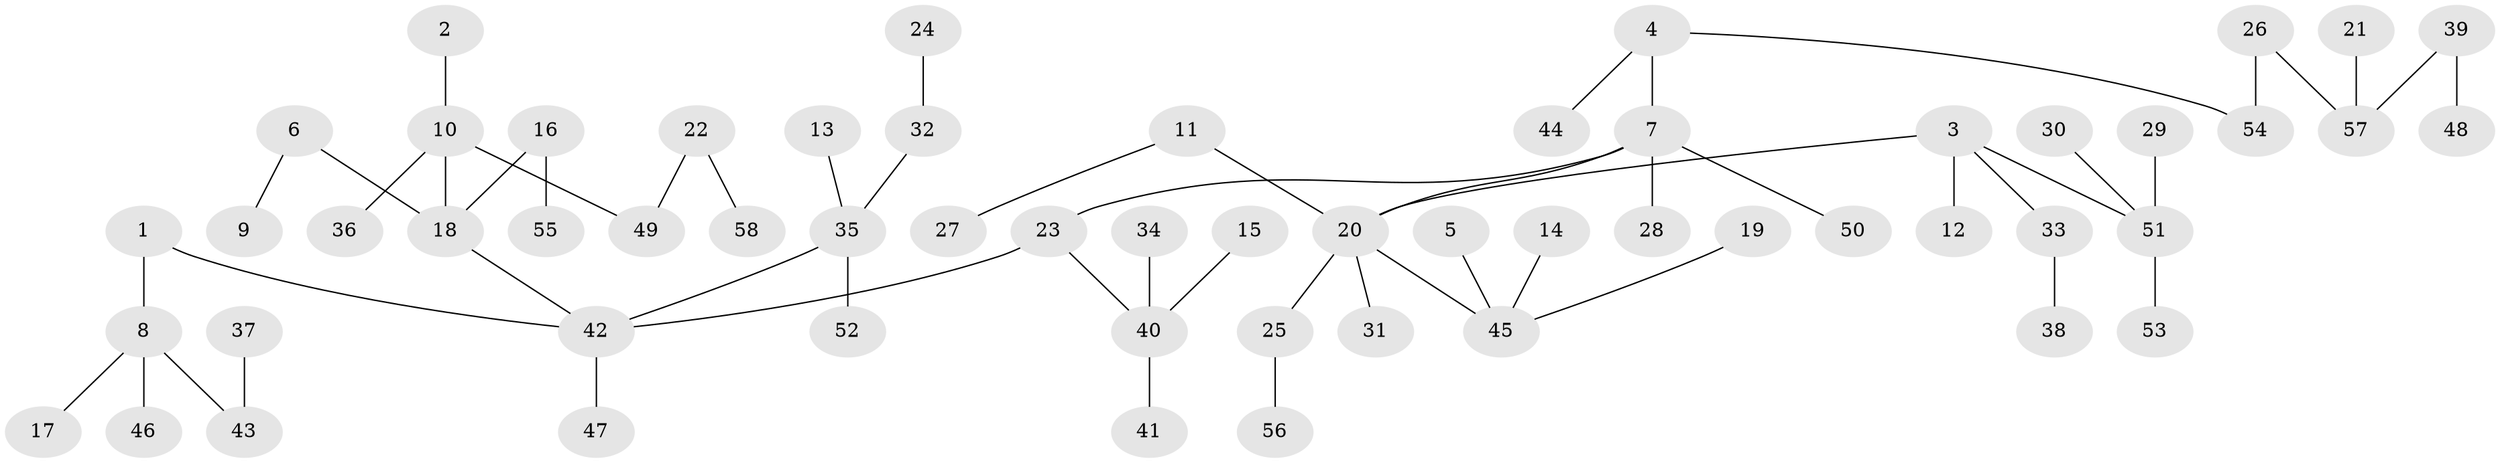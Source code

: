 // original degree distribution, {6: 0.017241379310344827, 5: 0.0603448275862069, 7: 0.017241379310344827, 3: 0.1206896551724138, 2: 0.23275862068965517, 4: 0.02586206896551724, 1: 0.5258620689655172}
// Generated by graph-tools (version 1.1) at 2025/02/03/09/25 03:02:31]
// undirected, 58 vertices, 57 edges
graph export_dot {
graph [start="1"]
  node [color=gray90,style=filled];
  1;
  2;
  3;
  4;
  5;
  6;
  7;
  8;
  9;
  10;
  11;
  12;
  13;
  14;
  15;
  16;
  17;
  18;
  19;
  20;
  21;
  22;
  23;
  24;
  25;
  26;
  27;
  28;
  29;
  30;
  31;
  32;
  33;
  34;
  35;
  36;
  37;
  38;
  39;
  40;
  41;
  42;
  43;
  44;
  45;
  46;
  47;
  48;
  49;
  50;
  51;
  52;
  53;
  54;
  55;
  56;
  57;
  58;
  1 -- 8 [weight=1.0];
  1 -- 42 [weight=1.0];
  2 -- 10 [weight=1.0];
  3 -- 12 [weight=1.0];
  3 -- 20 [weight=1.0];
  3 -- 33 [weight=1.0];
  3 -- 51 [weight=1.0];
  4 -- 7 [weight=1.0];
  4 -- 44 [weight=1.0];
  4 -- 54 [weight=1.0];
  5 -- 45 [weight=1.0];
  6 -- 9 [weight=1.0];
  6 -- 18 [weight=1.0];
  7 -- 20 [weight=1.0];
  7 -- 23 [weight=1.0];
  7 -- 28 [weight=1.0];
  7 -- 50 [weight=1.0];
  8 -- 17 [weight=1.0];
  8 -- 43 [weight=1.0];
  8 -- 46 [weight=1.0];
  10 -- 18 [weight=1.0];
  10 -- 36 [weight=1.0];
  10 -- 49 [weight=1.0];
  11 -- 20 [weight=1.0];
  11 -- 27 [weight=1.0];
  13 -- 35 [weight=1.0];
  14 -- 45 [weight=1.0];
  15 -- 40 [weight=1.0];
  16 -- 18 [weight=1.0];
  16 -- 55 [weight=1.0];
  18 -- 42 [weight=1.0];
  19 -- 45 [weight=1.0];
  20 -- 25 [weight=1.0];
  20 -- 31 [weight=1.0];
  20 -- 45 [weight=1.0];
  21 -- 57 [weight=1.0];
  22 -- 49 [weight=1.0];
  22 -- 58 [weight=1.0];
  23 -- 40 [weight=1.0];
  23 -- 42 [weight=1.0];
  24 -- 32 [weight=1.0];
  25 -- 56 [weight=1.0];
  26 -- 54 [weight=1.0];
  26 -- 57 [weight=1.0];
  29 -- 51 [weight=1.0];
  30 -- 51 [weight=1.0];
  32 -- 35 [weight=1.0];
  33 -- 38 [weight=1.0];
  34 -- 40 [weight=1.0];
  35 -- 42 [weight=1.0];
  35 -- 52 [weight=1.0];
  37 -- 43 [weight=1.0];
  39 -- 48 [weight=1.0];
  39 -- 57 [weight=1.0];
  40 -- 41 [weight=1.0];
  42 -- 47 [weight=1.0];
  51 -- 53 [weight=1.0];
}
